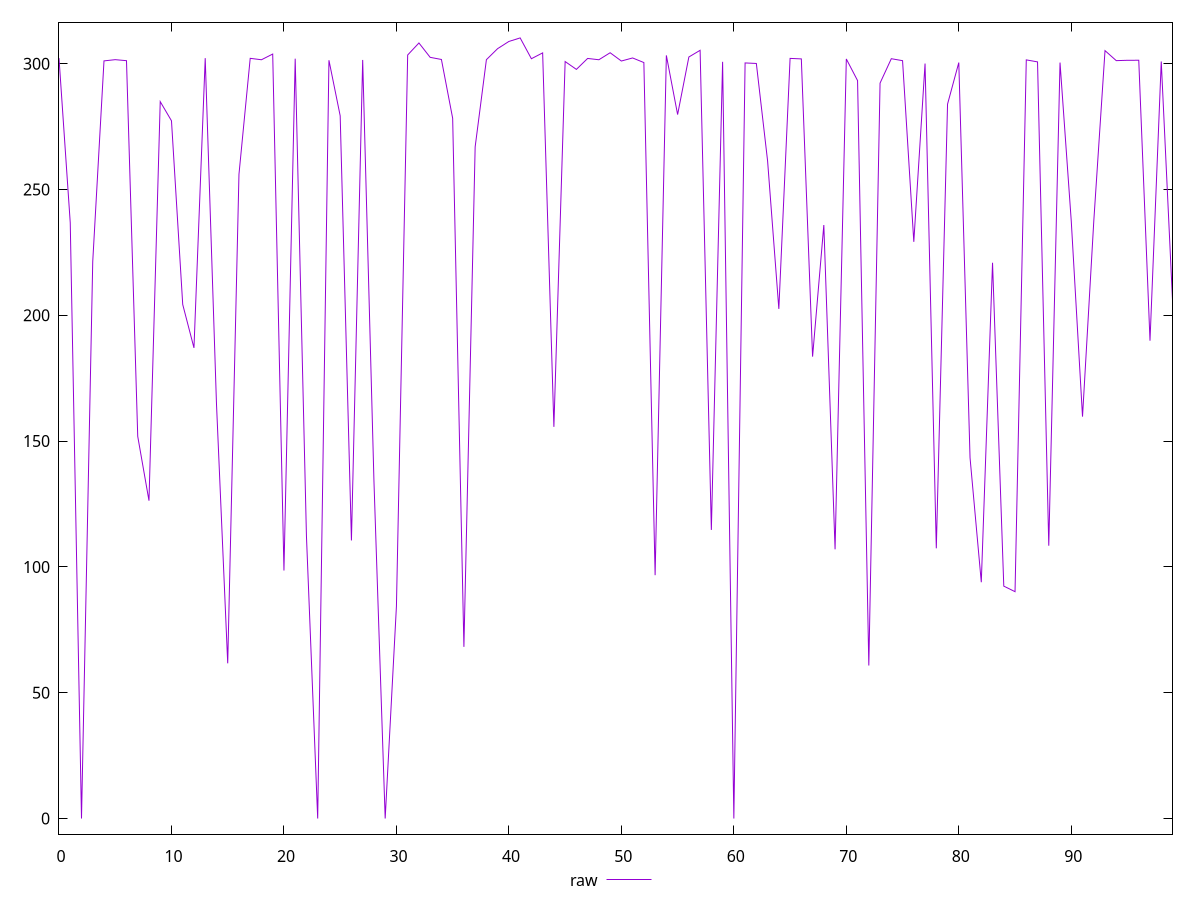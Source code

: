 reset

$raw <<EOF
0 302.198
1 236.74799999967217
2 0
3 221.3370000012219
4 301.096
5 301.582
6 301.18
7 151.87600000202656
8 126.31499999761581
9 284.90300000086427
10 277.2910000011325
11 204.29000000283122
12 187.03900000080466
13 302.182
14 164.9590000025928
15 61.69099999964237
16 256.0049999989569
17 302.112
18 301.546
19 303.81
20 98.57000000029802
21 301.962
22 112.23499999940395
23 0
24 301.348
25 279.2639999985695
26 110.50999999791384
27 301.4730000011623
28 134.3179999962449
29 0
30 84.33099999651313
31 303.438
32 308.216
33 302.508
34 301.658
35 278.28400000184774
36 68.20899999886751
37 266.93600000068545
38 301.58
39 305.972
40 308.82
41 310.228
42 301.952
43 304.276
44 155.6439999975264
45 300.836
46 297.7149999961257
47 302.068
48 301.55
49 304.332
50 301.044
51 302.26
52 300.432
53 96.7039999999106
54 303.28
55 279.7690000012517
56 302.642
57 305.298
58 114.68400000035763
59 300.728
60 0
61 300.282
62 300.07
63 261.3339999988675
64 202.52600000053644
65 302.088
66 301.886
67 183.55200000107288
68 235.8669999986887
69 106.99500000104308
70 301.864
71 293.2600000016391
72 60.80499999970198
73 292.2670000009239
74 301.962
75 301.184
76 229.18800000473857
77 300.042
78 107.38200000301003
79 283.9160000011325
80 300.424
81 143.36500000208616
82 93.91200000047684
83 220.87000000104308
84 92.35199999809265
85 90.15399999916553
86 301.496
87 300.698
88 108.40700000151992
89 300.42
90 237.37099999934435
91 159.71300000324845
92 237.28900000080466
93 305.172
94 301.196
95 301.332
96 301.34699999913573
97 189.88200000301003
98 300.856
99 206.03700000047684
EOF

set key outside below
set xrange [0:99]
set yrange [-6.204560000000001:316.43256]
set trange [-6.204560000000001:316.43256]
set terminal svg size 640, 500 enhanced background rgb 'white'
set output "reprap/uses-rel-preconnect/samples/pages+cached+noexternal/raw/values.svg"

plot $raw title "raw" with line

reset
